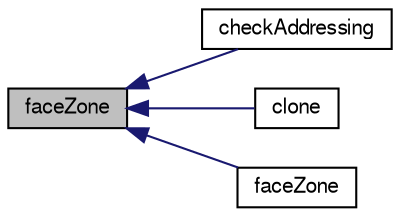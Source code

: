 digraph "faceZone"
{
  bgcolor="transparent";
  edge [fontname="FreeSans",fontsize="10",labelfontname="FreeSans",labelfontsize="10"];
  node [fontname="FreeSans",fontsize="10",shape=record];
  rankdir="LR";
  Node1 [label="faceZone",height=0.2,width=0.4,color="black", fillcolor="grey75", style="filled", fontcolor="black"];
  Node1 -> Node2 [dir="back",color="midnightblue",fontsize="10",style="solid",fontname="FreeSans"];
  Node2 [label="checkAddressing",height=0.2,width=0.4,color="black",URL="$a27510.html#a75f0a83b7d0cc5ed0cf593c111a8a7d0",tooltip="Check addressing. "];
  Node1 -> Node3 [dir="back",color="midnightblue",fontsize="10",style="solid",fontname="FreeSans"];
  Node3 [label="clone",height=0.2,width=0.4,color="black",URL="$a27510.html#a7d10cc9d425eb70428a289daca310bca",tooltip="Construct and return a clone, resetting the zone mesh. "];
  Node1 -> Node4 [dir="back",color="midnightblue",fontsize="10",style="solid",fontname="FreeSans"];
  Node4 [label="faceZone",height=0.2,width=0.4,color="black",URL="$a27510.html#a072424b70c3d04881278140f9cfcf40b",tooltip="Construct from components. "];
}
